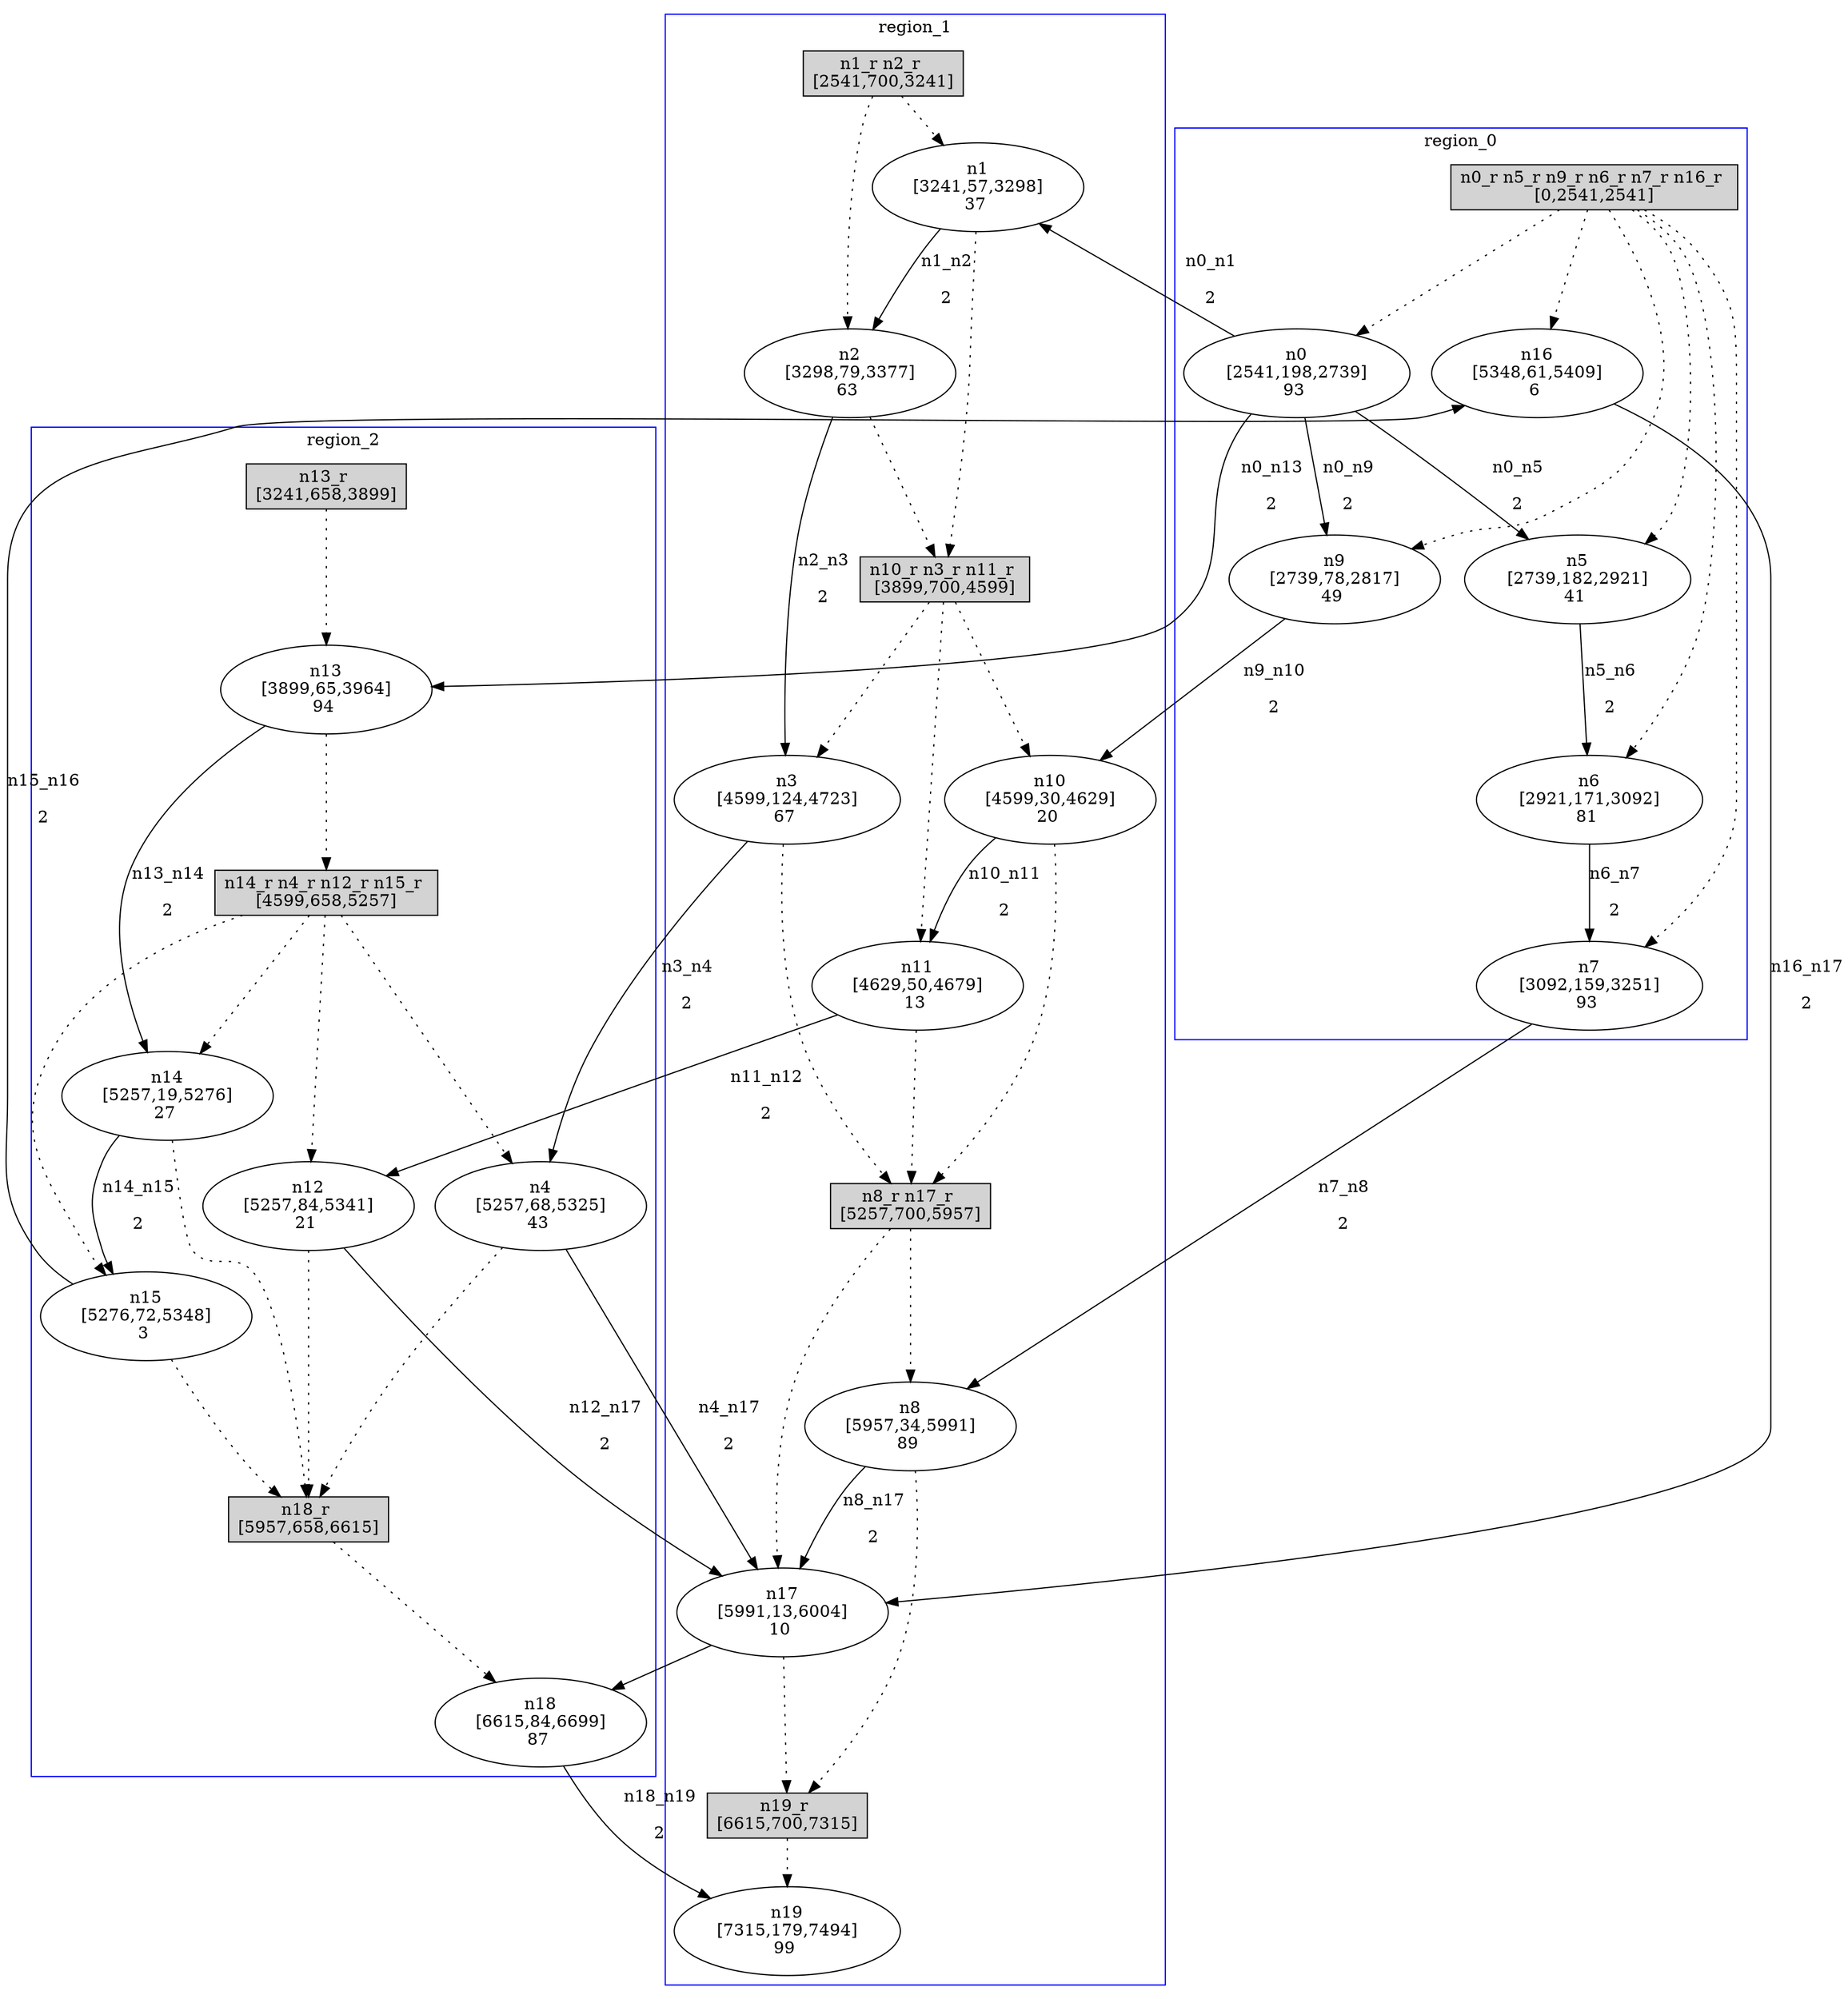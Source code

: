 //3-LSsolveMIPnSolStatus 2.
//4-SL 7494.
//5-LSsolveMIPsolveTime(double) 0.822011.
//6-reconfigurateNum(int) 8.
//7-reconfigurateTime(int) 7315.
digraph test_0 {
	size="28,40";
	subgraph cluster0 {
		stytle=filled;
		color=blue;
		label=region_0;
		reconfNode_0_1 [ shape = box, style = filled, label = "n0_r n5_r n9_r n6_r n7_r n16_r \n[0,2541,2541]" ];
		n0 [ label="n0\n[2541,198,2739]\n93 " ];
		n5 [ label="n5\n[2739,182,2921]\n41 " ];
		n9 [ label="n9\n[2739,78,2817]\n49 " ];
		n6 [ label="n6\n[2921,171,3092]\n81 " ];
		n7 [ label="n7\n[3092,159,3251]\n93 " ];
		n16 [ label="n16\n[5348,61,5409]\n6 " ];
		reconfNode_0_1 -> n0 [ style = dotted ];
		reconfNode_0_1 -> n5 [ style = dotted ];
		reconfNode_0_1 -> n9 [ style = dotted ];
		reconfNode_0_1 -> n6 [ style = dotted ];
		reconfNode_0_1 -> n7 [ style = dotted ];
		reconfNode_0_1 -> n16 [ style = dotted ];
	}
	subgraph cluster1 {
		stytle=filled;
		color=blue;
		label=region_1;
		reconfNode_1_1 [ shape = box, style = filled, label = "n1_r n2_r \n[2541,700,3241]" ];
		n1 [ label="n1\n[3241,57,3298]\n37 " ];
		n2 [ label="n2\n[3298,79,3377]\n63 " ];
		reconfNode_1_1 -> n1 [ style = dotted ];
		reconfNode_1_1 -> n2 [ style = dotted ];
		n1 -> reconfNode_1_2 [ style = dotted ];
		n2 -> reconfNode_1_2 [ style = dotted ];
		reconfNode_1_2 [ shape = box, style = filled, label = "n10_r n3_r n11_r \n[3899,700,4599]" ];
		n10 [ label="n10\n[4599,30,4629]\n20 " ];
		n3 [ label="n3\n[4599,124,4723]\n67 " ];
		n11 [ label="n11\n[4629,50,4679]\n13 " ];
		reconfNode_1_2 -> n10 [ style = dotted ];
		reconfNode_1_2 -> n3 [ style = dotted ];
		reconfNode_1_2 -> n11 [ style = dotted ];
		n10 -> reconfNode_1_3 [ style = dotted ];
		n3 -> reconfNode_1_3 [ style = dotted ];
		n11 -> reconfNode_1_3 [ style = dotted ];
		reconfNode_1_3 [ shape = box, style = filled, label = "n8_r n17_r \n[5257,700,5957]" ];
		n8 [ label="n8\n[5957,34,5991]\n89 " ];
		n17 [ label="n17\n[5991,13,6004]\n10 " ];
		reconfNode_1_3 -> n8 [ style = dotted ];
		reconfNode_1_3 -> n17 [ style = dotted ];
		n8 -> reconfNode_1_4 [ style = dotted ];
		n17 -> reconfNode_1_4 [ style = dotted ];
		reconfNode_1_4 [ shape = box, style = filled, label = "n19_r \n[6615,700,7315]" ];
		n19 [ label="n19\n[7315,179,7494]\n99 " ];
		reconfNode_1_4 -> n19 [ style = dotted ];
	}
	subgraph cluster2 {
		stytle=filled;
		color=blue;
		label=region_2;
		reconfNode_2_1 [ shape = box, style = filled, label = "n13_r \n[3241,658,3899]" ];
		n13 [ label="n13\n[3899,65,3964]\n94 " ];
		reconfNode_2_1 -> n13 [ style = dotted ];
		n13 -> reconfNode_2_2 [ style = dotted ];
		reconfNode_2_2 [ shape = box, style = filled, label = "n14_r n4_r n12_r n15_r \n[4599,658,5257]" ];
		n14 [ label="n14\n[5257,19,5276]\n27 " ];
		n4 [ label="n4\n[5257,68,5325]\n43 " ];
		n12 [ label="n12\n[5257,84,5341]\n21 " ];
		n15 [ label="n15\n[5276,72,5348]\n3 " ];
		reconfNode_2_2 -> n14 [ style = dotted ];
		reconfNode_2_2 -> n4 [ style = dotted ];
		reconfNode_2_2 -> n12 [ style = dotted ];
		reconfNode_2_2 -> n15 [ style = dotted ];
		n14 -> reconfNode_2_3 [ style = dotted ];
		n4 -> reconfNode_2_3 [ style = dotted ];
		n12 -> reconfNode_2_3 [ style = dotted ];
		n15 -> reconfNode_2_3 [ style = dotted ];
		reconfNode_2_3 [ shape = box, style = filled, label = "n18_r \n[5957,658,6615]" ];
		n18 [ label="n18\n[6615,84,6699]\n87 " ];
		reconfNode_2_3 -> n18 [ style = dotted ];
	}
	n0 -> n1 [ label="n0_n1\n2" ];
	n0 -> n5 [ label="n0_n5\n2" ];
	n0 -> n9 [ label="n0_n9\n2" ];
	n0 -> n13 [ label="n0_n13\n2" ];
	n1 -> n2 [ label="n1_n2\n2" ];
	n5 -> n6 [ label="n5_n6\n2" ];
	n9 -> n10 [ label="n9_n10\n2" ];
	n13 -> n14 [ label="n13_n14\n2" ];
	n2 -> n3 [ label="n2_n3\n2" ];
	n3 -> n4 [ label="n3_n4\n2" ];
	n4 -> n17 [ label="n4_n17\n2" ];
	n17 -> n18 [ label="n17_n18\n2" ];
	n6 -> n7 [ label="n6_n7\n2" ];
	n7 -> n8 [ label="n7_n8\n2" ];
	n8 -> n17 [ label="n8_n17\n2" ];
	n10 -> n11 [ label="n10_n11\n2" ];
	n11 -> n12 [ label="n11_n12\n2" ];
	n12 -> n17 [ label="n12_n17\n2" ];
	n14 -> n15 [ label="n14_n15\n2" ];
	n15 -> n16 [ label="n15_n16\n2" ];
	n16 -> n17 [ label="n16_n17\n2" ];
	n18 -> n19 [ label="n18_n19\n2" ];
}
